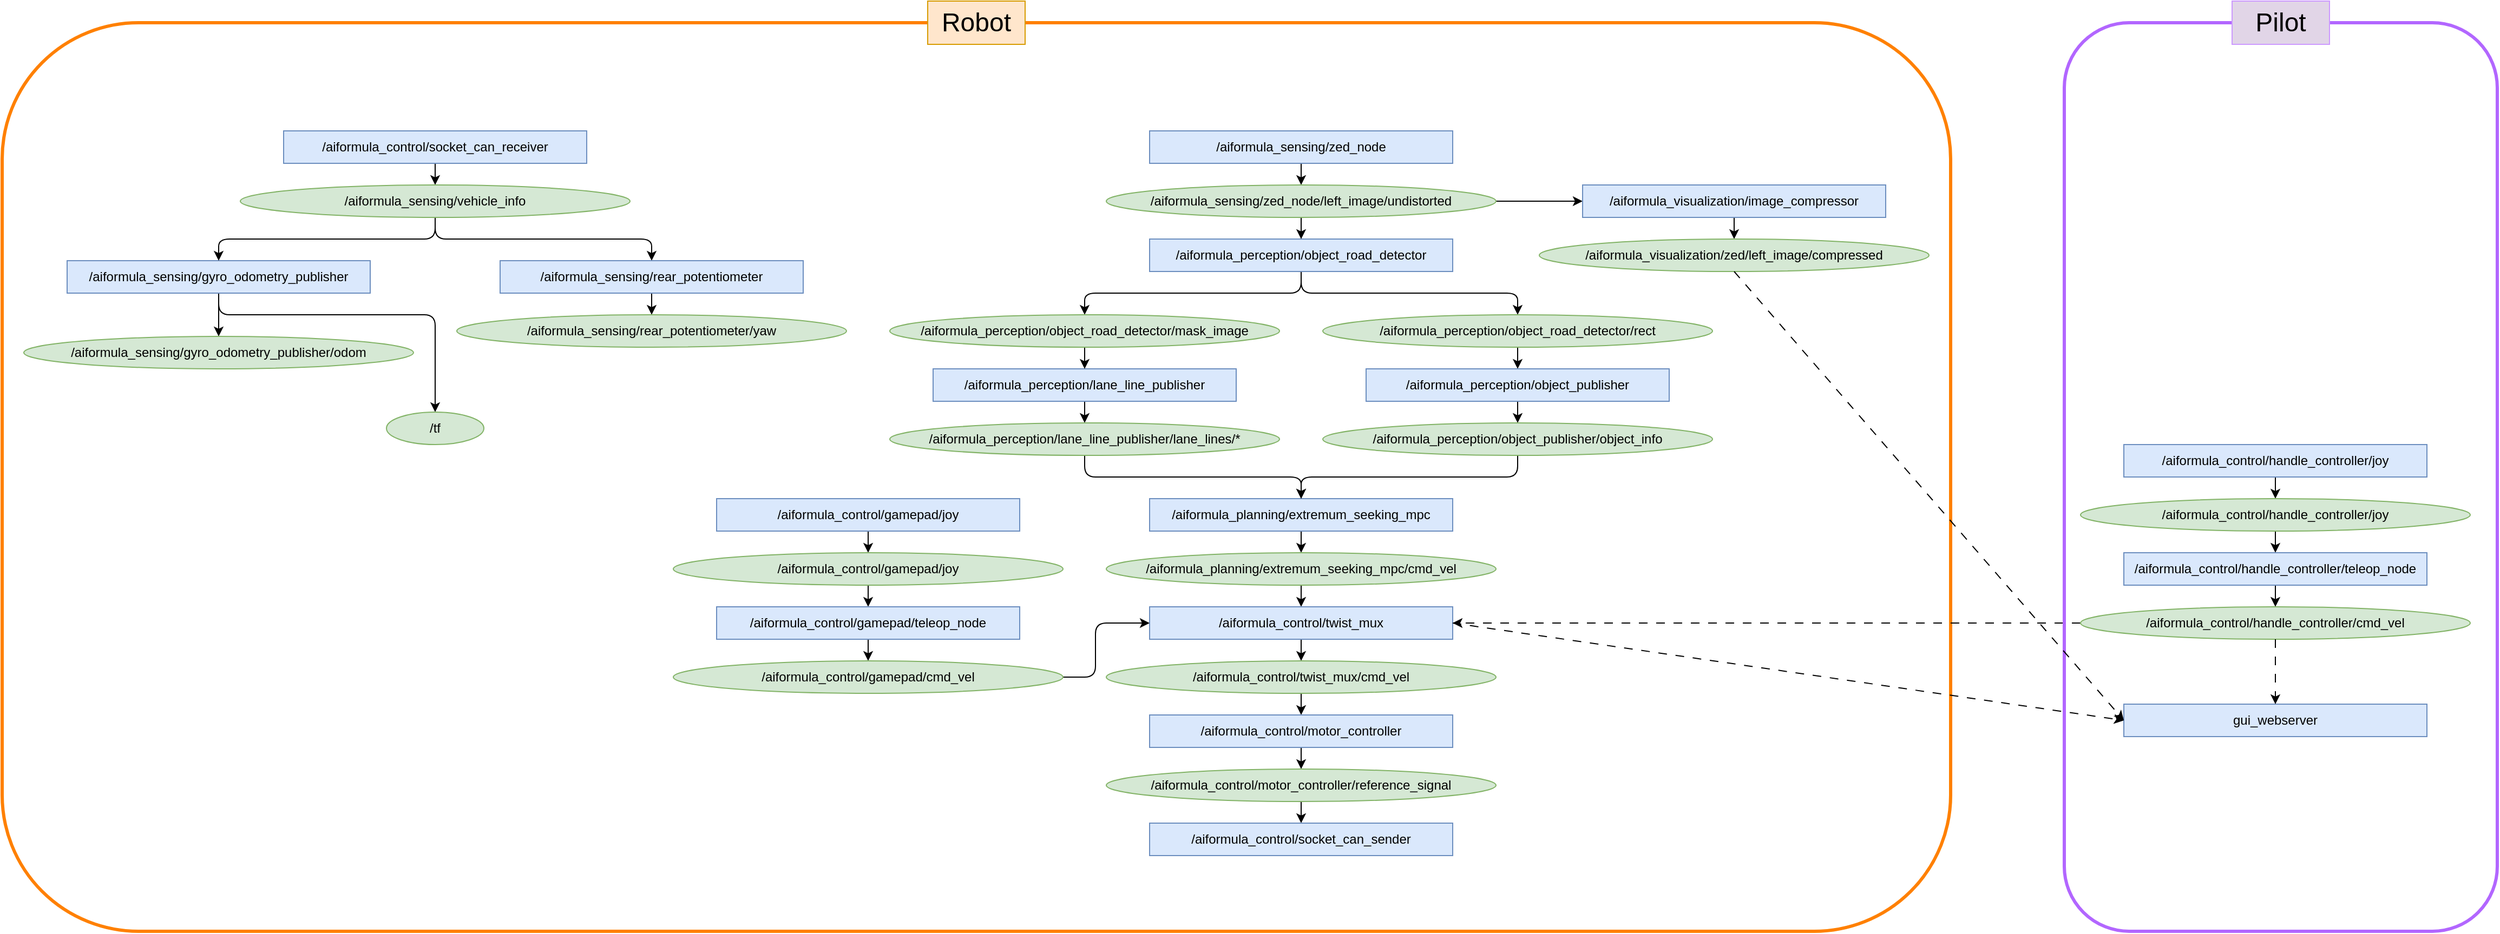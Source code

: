 <mxfile version="28.0.6">
  <diagram id="bequwu1IvHDEBme6J6zR" name="Page-1">
    <mxGraphModel dx="2602" dy="1336" grid="1" gridSize="10" guides="1" tooltips="1" connect="1" arrows="1" fold="1" page="1" pageScale="1" pageWidth="850" pageHeight="1100" math="0" shadow="0">
      <root>
        <mxCell id="0" />
        <mxCell id="1" parent="0" />
        <mxCell id="94" value="" style="rounded=1;whiteSpace=wrap;html=1;fillColor=none;strokeColor=#FF8000;strokeWidth=3;" parent="1" vertex="1">
          <mxGeometry y="80" width="1800" height="840" as="geometry" />
        </mxCell>
        <mxCell id="5" style="edgeStyle=none;html=1;entryX=0.5;entryY=0;entryDx=0;entryDy=0;exitX=0.5;exitY=1;exitDx=0;exitDy=0;" parent="1" source="2" target="4" edge="1">
          <mxGeometry relative="1" as="geometry">
            <mxPoint x="1203" y="240" as="targetPoint" />
          </mxGeometry>
        </mxCell>
        <mxCell id="2" value="/aiformula_sensing/zed_node" style="whiteSpace=wrap;html=1;fillColor=#dae8fc;strokeColor=#6c8ebf;" parent="1" vertex="1">
          <mxGeometry x="1060" y="180" width="280" height="30" as="geometry" />
        </mxCell>
        <mxCell id="30" style="edgeStyle=orthogonalEdgeStyle;html=1;exitX=0.5;exitY=1;exitDx=0;exitDy=0;entryX=0.5;entryY=0;entryDx=0;entryDy=0;" parent="1" source="3" target="7" edge="1">
          <mxGeometry relative="1" as="geometry">
            <mxPoint x="1410" y="315" as="targetPoint" />
          </mxGeometry>
        </mxCell>
        <mxCell id="34" style="edgeStyle=orthogonalEdgeStyle;html=1;exitX=0.5;exitY=1;exitDx=0;exitDy=0;entryX=0.5;entryY=0;entryDx=0;entryDy=0;" parent="1" source="3" target="8" edge="1">
          <mxGeometry relative="1" as="geometry" />
        </mxCell>
        <mxCell id="3" value="/aiformula_perception/object_road_detector" style="whiteSpace=wrap;html=1;fillColor=#dae8fc;strokeColor=#6c8ebf;" parent="1" vertex="1">
          <mxGeometry x="1060" y="280" width="280" height="30" as="geometry" />
        </mxCell>
        <mxCell id="14" style="edgeStyle=none;html=1;exitX=0.5;exitY=1;exitDx=0;exitDy=0;entryX=0.5;entryY=0;entryDx=0;entryDy=0;" parent="1" source="4" target="3" edge="1">
          <mxGeometry relative="1" as="geometry" />
        </mxCell>
        <mxCell id="89" style="edgeStyle=none;html=1;exitX=1;exitY=0.5;exitDx=0;exitDy=0;entryX=0;entryY=0.5;entryDx=0;entryDy=0;" parent="1" source="4" target="44" edge="1">
          <mxGeometry relative="1" as="geometry" />
        </mxCell>
        <mxCell id="4" value="/aiformula_sensing/zed_node/left_image/undistorted" style="ellipse;whiteSpace=wrap;html=1;fillColor=#d5e8d4;strokeColor=#82b366;" parent="1" vertex="1">
          <mxGeometry x="1020" y="230" width="360" height="30" as="geometry" />
        </mxCell>
        <mxCell id="17" style="edgeStyle=none;html=1;exitX=0.5;exitY=1;exitDx=0;exitDy=0;entryX=0.5;entryY=0;entryDx=0;entryDy=0;" parent="1" source="6" target="10" edge="1">
          <mxGeometry relative="1" as="geometry">
            <mxPoint x="1003.0" y="500" as="targetPoint" />
          </mxGeometry>
        </mxCell>
        <mxCell id="6" value="/aiformula_perception/lane_line_publisher" style="whiteSpace=wrap;html=1;fillColor=#dae8fc;strokeColor=#6c8ebf;" parent="1" vertex="1">
          <mxGeometry x="860" y="400" width="280" height="30" as="geometry" />
        </mxCell>
        <mxCell id="31" style="edgeStyle=none;html=1;exitX=0.5;exitY=1;exitDx=0;exitDy=0;entryX=0.5;entryY=0;entryDx=0;entryDy=0;" parent="1" source="7" target="27" edge="1">
          <mxGeometry relative="1" as="geometry" />
        </mxCell>
        <mxCell id="7" value="/aiformula_perception/object_road_detector/rect" style="ellipse;whiteSpace=wrap;html=1;fillColor=#d5e8d4;strokeColor=#82b366;" parent="1" vertex="1">
          <mxGeometry x="1220" y="350" width="360" height="30" as="geometry" />
        </mxCell>
        <mxCell id="16" style="edgeStyle=none;html=1;exitX=0.5;exitY=1;exitDx=0;exitDy=0;entryX=0.5;entryY=0;entryDx=0;entryDy=0;" parent="1" source="8" target="6" edge="1">
          <mxGeometry relative="1" as="geometry">
            <mxPoint x="1003" y="470" as="targetPoint" />
          </mxGeometry>
        </mxCell>
        <mxCell id="8" value="/aiformula_perception/object_road_detector/mask_image" style="ellipse;whiteSpace=wrap;html=1;fillColor=#d5e8d4;strokeColor=#82b366;" parent="1" vertex="1">
          <mxGeometry x="820" y="350" width="360" height="30" as="geometry" />
        </mxCell>
        <mxCell id="19" style="edgeStyle=none;html=1;exitX=0.5;exitY=1;exitDx=0;exitDy=0;entryX=0.5;entryY=0;entryDx=0;entryDy=0;" parent="1" source="9" target="11" edge="1">
          <mxGeometry relative="1" as="geometry">
            <mxPoint x="1203" y="670" as="targetPoint" />
            <mxPoint x="1203" y="650" as="sourcePoint" />
          </mxGeometry>
        </mxCell>
        <mxCell id="9" value="/aiformula_planning/extremum_seeking_mpc" style="whiteSpace=wrap;html=1;fillColor=#dae8fc;strokeColor=#6c8ebf;" parent="1" vertex="1">
          <mxGeometry x="1060" y="520" width="280" height="30" as="geometry" />
        </mxCell>
        <mxCell id="18" style="edgeStyle=orthogonalEdgeStyle;html=1;exitX=0.5;exitY=1;exitDx=0;exitDy=0;entryX=0.5;entryY=0;entryDx=0;entryDy=0;" parent="1" source="10" target="9" edge="1">
          <mxGeometry relative="1" as="geometry">
            <mxPoint x="1003" y="650" as="targetPoint" />
            <mxPoint x="1003.0" y="530" as="sourcePoint" />
          </mxGeometry>
        </mxCell>
        <mxCell id="10" value="/aiformula_perception/lane_line_publisher/lane_lines/*" style="ellipse;whiteSpace=wrap;html=1;fillColor=#d5e8d4;strokeColor=#82b366;" parent="1" vertex="1">
          <mxGeometry x="820" y="450" width="360" height="30" as="geometry" />
        </mxCell>
        <mxCell id="20" style="edgeStyle=none;html=1;exitX=0.5;exitY=1;exitDx=0;exitDy=0;entryX=0.5;entryY=0;entryDx=0;entryDy=0;" parent="1" source="11" target="12" edge="1">
          <mxGeometry relative="1" as="geometry">
            <mxPoint x="1203" y="730" as="targetPoint" />
            <mxPoint x="1203" y="700" as="sourcePoint" />
          </mxGeometry>
        </mxCell>
        <mxCell id="11" value="/aiformula_planning/extremum_seeking_mpc/cmd_vel" style="ellipse;whiteSpace=wrap;html=1;fillColor=#d5e8d4;strokeColor=#82b366;" parent="1" vertex="1">
          <mxGeometry x="1020" y="570" width="360" height="30" as="geometry" />
        </mxCell>
        <mxCell id="21" style="edgeStyle=none;html=1;exitX=0.5;exitY=1;exitDx=0;exitDy=0;entryX=0.5;entryY=0;entryDx=0;entryDy=0;" parent="1" source="12" target="13" edge="1">
          <mxGeometry relative="1" as="geometry">
            <mxPoint x="1203" y="780" as="targetPoint" />
          </mxGeometry>
        </mxCell>
        <mxCell id="12" value="/aiformula_control/twist_mux" style="whiteSpace=wrap;html=1;fillColor=#dae8fc;strokeColor=#6c8ebf;" parent="1" vertex="1">
          <mxGeometry x="1060" y="620" width="280" height="30" as="geometry" />
        </mxCell>
        <mxCell id="67" style="edgeStyle=none;html=1;exitX=0.5;exitY=1;exitDx=0;exitDy=0;entryX=0.5;entryY=0;entryDx=0;entryDy=0;" parent="1" source="13" target="61" edge="1">
          <mxGeometry relative="1" as="geometry" />
        </mxCell>
        <mxCell id="13" value="/aiformula_control/twist_mux/cmd_vel" style="ellipse;whiteSpace=wrap;html=1;fillColor=#d5e8d4;strokeColor=#82b366;" parent="1" vertex="1">
          <mxGeometry x="1020" y="670" width="360" height="30" as="geometry" />
        </mxCell>
        <mxCell id="33" style="edgeStyle=none;html=1;entryX=0.5;entryY=0;entryDx=0;entryDy=0;exitX=0.5;exitY=1;exitDx=0;exitDy=0;" parent="1" source="27" target="32" edge="1">
          <mxGeometry relative="1" as="geometry" />
        </mxCell>
        <mxCell id="27" value="/aiformula_perception/object_publisher" style="whiteSpace=wrap;html=1;fillColor=#dae8fc;strokeColor=#6c8ebf;" parent="1" vertex="1">
          <mxGeometry x="1260" y="400" width="280" height="30" as="geometry" />
        </mxCell>
        <mxCell id="35" style="edgeStyle=orthogonalEdgeStyle;html=1;exitX=0.5;exitY=1;exitDx=0;exitDy=0;entryX=0.5;entryY=0;entryDx=0;entryDy=0;" parent="1" source="32" target="9" edge="1">
          <mxGeometry relative="1" as="geometry" />
        </mxCell>
        <mxCell id="32" value="/aiformula_perception/object_publisher/object_info" style="ellipse;whiteSpace=wrap;html=1;fillColor=#d5e8d4;strokeColor=#82b366;" parent="1" vertex="1">
          <mxGeometry x="1220" y="450" width="360" height="30" as="geometry" />
        </mxCell>
        <mxCell id="38" style="edgeStyle=none;html=1;entryX=0.5;entryY=0;entryDx=0;entryDy=0;exitX=0.5;exitY=1;exitDx=0;exitDy=0;" parent="1" source="36" target="37" edge="1">
          <mxGeometry relative="1" as="geometry" />
        </mxCell>
        <mxCell id="36" value="/aiformula_control/gamepad/joy" style="whiteSpace=wrap;html=1;fillColor=#dae8fc;strokeColor=#6c8ebf;" parent="1" vertex="1">
          <mxGeometry x="660" y="520" width="280" height="30" as="geometry" />
        </mxCell>
        <mxCell id="42" style="edgeStyle=none;html=1;exitX=0.5;exitY=1;exitDx=0;exitDy=0;entryX=0.5;entryY=0;entryDx=0;entryDy=0;" parent="1" source="37" target="40" edge="1">
          <mxGeometry relative="1" as="geometry" />
        </mxCell>
        <mxCell id="37" value="&lt;span style=&quot;color: rgb(0, 0, 0);&quot;&gt;/aiformula_control/gamepad/joy&lt;/span&gt;" style="ellipse;whiteSpace=wrap;html=1;fillColor=#d5e8d4;strokeColor=#82b366;" parent="1" vertex="1">
          <mxGeometry x="620" y="570" width="360" height="30" as="geometry" />
        </mxCell>
        <mxCell id="39" style="edgeStyle=none;html=1;entryX=0.5;entryY=0;entryDx=0;entryDy=0;exitX=0.5;exitY=1;exitDx=0;exitDy=0;" parent="1" source="40" target="41" edge="1">
          <mxGeometry relative="1" as="geometry" />
        </mxCell>
        <mxCell id="40" value="/aiformula_control/gamepad/teleop_node" style="whiteSpace=wrap;html=1;fillColor=#dae8fc;strokeColor=#6c8ebf;" parent="1" vertex="1">
          <mxGeometry x="660" y="620" width="280" height="30" as="geometry" />
        </mxCell>
        <mxCell id="58" style="html=1;exitX=1;exitY=0.5;exitDx=0;exitDy=0;entryX=0;entryY=0.5;entryDx=0;entryDy=0;edgeStyle=orthogonalEdgeStyle;" parent="1" source="41" target="12" edge="1">
          <mxGeometry relative="1" as="geometry">
            <Array as="points">
              <mxPoint x="1010" y="685" />
              <mxPoint x="1010" y="635" />
            </Array>
          </mxGeometry>
        </mxCell>
        <mxCell id="41" value="&lt;span style=&quot;color: rgb(0, 0, 0);&quot;&gt;/aiformula_control/gamepad/cmd_vel&lt;/span&gt;" style="ellipse;whiteSpace=wrap;html=1;fillColor=#d5e8d4;strokeColor=#82b366;" parent="1" vertex="1">
          <mxGeometry x="620" y="670" width="360" height="30" as="geometry" />
        </mxCell>
        <mxCell id="43" style="edgeStyle=none;html=1;entryX=0.5;entryY=0;entryDx=0;entryDy=0;exitX=0.5;exitY=1;exitDx=0;exitDy=0;" parent="1" source="44" target="46" edge="1">
          <mxGeometry relative="1" as="geometry" />
        </mxCell>
        <mxCell id="44" value="/aiformula_visualization/image_compressor" style="whiteSpace=wrap;html=1;fillColor=#dae8fc;strokeColor=#6c8ebf;" parent="1" vertex="1">
          <mxGeometry x="1460" y="230" width="280" height="30" as="geometry" />
        </mxCell>
        <mxCell id="46" value="&lt;span style=&quot;color: rgb(0, 0, 0);&quot;&gt;/aiformula_&lt;span style=&quot;color: rgb(0, 0, 0);&quot;&gt;visualization&lt;/span&gt;/zed/left_image/compressed&lt;/span&gt;" style="ellipse;whiteSpace=wrap;html=1;fillColor=#d5e8d4;strokeColor=#82b366;" parent="1" vertex="1">
          <mxGeometry x="1420" y="280" width="360" height="30" as="geometry" />
        </mxCell>
        <mxCell id="51" style="edgeStyle=none;html=1;entryX=0.5;entryY=0;entryDx=0;entryDy=0;exitX=0.5;exitY=1;exitDx=0;exitDy=0;" parent="1" source="52" target="54" edge="1">
          <mxGeometry relative="1" as="geometry" />
        </mxCell>
        <mxCell id="52" value="/aiformula_control/handle_controller/joy" style="whiteSpace=wrap;html=1;fillColor=#dae8fc;strokeColor=#6c8ebf;" parent="1" vertex="1">
          <mxGeometry x="1960" y="470" width="280" height="30" as="geometry" />
        </mxCell>
        <mxCell id="53" style="edgeStyle=none;html=1;exitX=0.5;exitY=1;exitDx=0;exitDy=0;entryX=0.5;entryY=0;entryDx=0;entryDy=0;" parent="1" source="54" target="56" edge="1">
          <mxGeometry relative="1" as="geometry" />
        </mxCell>
        <mxCell id="54" value="&lt;span style=&quot;color: rgb(0, 0, 0);&quot;&gt;/aiformula_control/&lt;span style=&quot;color: rgb(0, 0, 0);&quot;&gt;handle_controller&lt;/span&gt;/joy&lt;/span&gt;" style="ellipse;whiteSpace=wrap;html=1;fillColor=#d5e8d4;strokeColor=#82b366;" parent="1" vertex="1">
          <mxGeometry x="1920" y="520" width="360" height="30" as="geometry" />
        </mxCell>
        <mxCell id="55" style="edgeStyle=none;html=1;entryX=0.5;entryY=0;entryDx=0;entryDy=0;exitX=0.5;exitY=1;exitDx=0;exitDy=0;" parent="1" source="56" target="57" edge="1">
          <mxGeometry relative="1" as="geometry" />
        </mxCell>
        <mxCell id="56" value="/aiformula_control/&lt;span style=&quot;color: rgb(0, 0, 0);&quot;&gt;handle_controller&lt;/span&gt;/teleop_node" style="whiteSpace=wrap;html=1;fillColor=#dae8fc;strokeColor=#6c8ebf;" parent="1" vertex="1">
          <mxGeometry x="1960" y="570" width="280" height="30" as="geometry" />
        </mxCell>
        <mxCell id="93" style="edgeStyle=none;html=1;exitX=0;exitY=0.5;exitDx=0;exitDy=0;entryX=1;entryY=0.5;entryDx=0;entryDy=0;dashed=1;dashPattern=8 8;" parent="1" source="57" target="12" edge="1">
          <mxGeometry relative="1" as="geometry" />
        </mxCell>
        <mxCell id="57" value="&lt;span style=&quot;color: rgb(0, 0, 0);&quot;&gt;/aiformula_control/&lt;span style=&quot;color: rgb(0, 0, 0);&quot;&gt;handle_controller&lt;/span&gt;/cmd_vel&lt;/span&gt;" style="ellipse;whiteSpace=wrap;html=1;fillColor=#d5e8d4;strokeColor=#82b366;" parent="1" vertex="1">
          <mxGeometry x="1920" y="620" width="360" height="30" as="geometry" />
        </mxCell>
        <mxCell id="60" style="edgeStyle=none;html=1;exitX=0.5;exitY=1;exitDx=0;exitDy=0;entryX=0.5;entryY=0;entryDx=0;entryDy=0;" parent="1" source="61" target="63" edge="1">
          <mxGeometry relative="1" as="geometry">
            <mxPoint x="1203" y="870" as="targetPoint" />
            <mxPoint x="1203" y="850" as="sourcePoint" />
          </mxGeometry>
        </mxCell>
        <mxCell id="61" value="/aiformula_control/motor_controller" style="whiteSpace=wrap;html=1;fillColor=#dae8fc;strokeColor=#6c8ebf;" parent="1" vertex="1">
          <mxGeometry x="1060" y="720" width="280" height="30" as="geometry" />
        </mxCell>
        <mxCell id="62" style="edgeStyle=none;html=1;exitX=0.5;exitY=1;exitDx=0;exitDy=0;entryX=0.5;entryY=0;entryDx=0;entryDy=0;" parent="1" source="63" target="65" edge="1">
          <mxGeometry relative="1" as="geometry">
            <mxPoint x="1203" y="930" as="targetPoint" />
            <mxPoint x="1203" y="900" as="sourcePoint" />
          </mxGeometry>
        </mxCell>
        <mxCell id="63" value="&lt;span style=&quot;color: rgb(0, 0, 0);&quot;&gt;/aiformula_control/motor_controller/reference_signal&lt;/span&gt;" style="ellipse;whiteSpace=wrap;html=1;fillColor=#d5e8d4;strokeColor=#82b366;" parent="1" vertex="1">
          <mxGeometry x="1020" y="770" width="360" height="30" as="geometry" />
        </mxCell>
        <mxCell id="65" value="/aiformula_control/socket_can_sender" style="whiteSpace=wrap;html=1;fillColor=#dae8fc;strokeColor=#6c8ebf;" parent="1" vertex="1">
          <mxGeometry x="1060" y="820" width="280" height="30" as="geometry" />
        </mxCell>
        <mxCell id="68" style="edgeStyle=none;html=1;entryX=0.5;entryY=0;entryDx=0;entryDy=0;exitX=0.5;exitY=1;exitDx=0;exitDy=0;" parent="1" source="69" target="72" edge="1">
          <mxGeometry relative="1" as="geometry">
            <mxPoint x="403" y="240" as="targetPoint" />
          </mxGeometry>
        </mxCell>
        <mxCell id="69" value="&lt;span style=&quot;color: rgb(0, 0, 0);&quot;&gt;/aiformula_control/socket_can_receiver&lt;/span&gt;" style="whiteSpace=wrap;html=1;fillColor=#dae8fc;strokeColor=#6c8ebf;" parent="1" vertex="1">
          <mxGeometry x="260" y="180" width="280" height="30" as="geometry" />
        </mxCell>
        <mxCell id="76" style="edgeStyle=none;html=1;exitX=0.5;exitY=1;exitDx=0;exitDy=0;entryX=0.5;entryY=0;entryDx=0;entryDy=0;" parent="1" source="70" target="75" edge="1">
          <mxGeometry relative="1" as="geometry" />
        </mxCell>
        <mxCell id="92" style="edgeStyle=orthogonalEdgeStyle;html=1;exitX=0.5;exitY=1;exitDx=0;exitDy=0;entryX=0.5;entryY=0;entryDx=0;entryDy=0;" parent="1" source="70" target="91" edge="1">
          <mxGeometry relative="1" as="geometry">
            <Array as="points">
              <mxPoint x="200" y="350" />
              <mxPoint x="400" y="350" />
            </Array>
          </mxGeometry>
        </mxCell>
        <mxCell id="70" value="/aiformula_sensing/gyro_odometry_publisher" style="whiteSpace=wrap;html=1;fillColor=#dae8fc;strokeColor=#6c8ebf;" parent="1" vertex="1">
          <mxGeometry x="60" y="300" width="280" height="30" as="geometry" />
        </mxCell>
        <mxCell id="71" style="edgeStyle=orthogonalEdgeStyle;html=1;exitX=0.5;exitY=1;exitDx=0;exitDy=0;entryX=0.5;entryY=0;entryDx=0;entryDy=0;" parent="1" source="72" target="70" edge="1">
          <mxGeometry relative="1" as="geometry" />
        </mxCell>
        <mxCell id="87" style="edgeStyle=orthogonalEdgeStyle;html=1;exitX=0.5;exitY=1;exitDx=0;exitDy=0;entryX=0.5;entryY=0;entryDx=0;entryDy=0;" parent="1" source="72" target="82" edge="1">
          <mxGeometry relative="1" as="geometry" />
        </mxCell>
        <mxCell id="72" value="/aiformula_sensing/vehicle_info" style="ellipse;whiteSpace=wrap;html=1;fillColor=#d5e8d4;strokeColor=#82b366;" parent="1" vertex="1">
          <mxGeometry x="220" y="230" width="360" height="30" as="geometry" />
        </mxCell>
        <mxCell id="75" value="/aiformula_sensing/gyro_odometry_publisher/odom" style="ellipse;whiteSpace=wrap;html=1;fillColor=#d5e8d4;strokeColor=#82b366;" parent="1" vertex="1">
          <mxGeometry x="20" y="370" width="360" height="30" as="geometry" />
        </mxCell>
        <mxCell id="81" style="edgeStyle=none;html=1;exitX=0.5;exitY=1;exitDx=0;exitDy=0;entryX=0.5;entryY=0;entryDx=0;entryDy=0;" parent="1" source="82" target="84" edge="1">
          <mxGeometry relative="1" as="geometry" />
        </mxCell>
        <mxCell id="82" value="/aiformula_sensing/rear_potentiometer" style="whiteSpace=wrap;html=1;fillColor=#dae8fc;strokeColor=#6c8ebf;" parent="1" vertex="1">
          <mxGeometry x="460" y="300" width="280" height="30" as="geometry" />
        </mxCell>
        <mxCell id="84" value="&lt;span style=&quot;color: rgb(0, 0, 0);&quot;&gt;/aiformula_sensing/rear_potentiometer/yaw&lt;/span&gt;" style="ellipse;whiteSpace=wrap;html=1;fillColor=#d5e8d4;strokeColor=#82b366;" parent="1" vertex="1">
          <mxGeometry x="420" y="350" width="360" height="30" as="geometry" />
        </mxCell>
        <mxCell id="90" value="gui_webserver" style="whiteSpace=wrap;html=1;fillColor=#dae8fc;strokeColor=#6c8ebf;" parent="1" vertex="1">
          <mxGeometry x="1960" y="710" width="280" height="30" as="geometry" />
        </mxCell>
        <mxCell id="91" value="/tf" style="ellipse;whiteSpace=wrap;html=1;fillColor=#d5e8d4;strokeColor=#82b366;" parent="1" vertex="1">
          <mxGeometry x="355" y="440" width="90" height="30" as="geometry" />
        </mxCell>
        <mxCell id="95" value="Robot" style="whiteSpace=wrap;html=1;fillColor=#ffe6cc;strokeColor=#d79b00;fontSize=24;" parent="1" vertex="1">
          <mxGeometry x="855" y="60" width="90" height="40" as="geometry" />
        </mxCell>
        <mxCell id="96" value="" style="rounded=1;whiteSpace=wrap;html=1;fillColor=none;strokeColor=#B266FF;strokeWidth=3;" parent="1" vertex="1">
          <mxGeometry x="1905" y="80" width="400" height="840" as="geometry" />
        </mxCell>
        <mxCell id="97" value="Pilot" style="whiteSpace=wrap;html=1;fillColor=#e1d5e7;strokeColor=#CC99FF;fontSize=24;" parent="1" vertex="1">
          <mxGeometry x="2060" y="60" width="90" height="40" as="geometry" />
        </mxCell>
        <mxCell id="VGO_Zu_jfWMZrjHVKtFE-97" style="edgeStyle=none;html=1;exitX=1;exitY=0.5;exitDx=0;exitDy=0;entryX=0;entryY=0.5;entryDx=0;entryDy=0;dashed=1;dashPattern=8 8;" edge="1" parent="1" source="12" target="90">
          <mxGeometry relative="1" as="geometry">
            <mxPoint x="2150" y="700" as="sourcePoint" />
            <mxPoint x="1570" y="700" as="targetPoint" />
          </mxGeometry>
        </mxCell>
        <mxCell id="VGO_Zu_jfWMZrjHVKtFE-98" style="edgeStyle=none;html=1;exitX=0.5;exitY=1;exitDx=0;exitDy=0;entryX=0.5;entryY=0;entryDx=0;entryDy=0;dashed=1;dashPattern=8 8;" edge="1" parent="1" source="57" target="90">
          <mxGeometry relative="1" as="geometry">
            <mxPoint x="2130" y="930" as="sourcePoint" />
            <mxPoint x="1550" y="930" as="targetPoint" />
          </mxGeometry>
        </mxCell>
        <mxCell id="VGO_Zu_jfWMZrjHVKtFE-99" style="edgeStyle=none;html=1;exitX=0.5;exitY=1;exitDx=0;exitDy=0;dashed=1;dashPattern=8 8;entryX=0;entryY=0.5;entryDx=0;entryDy=0;" edge="1" parent="1" source="46" target="90">
          <mxGeometry relative="1" as="geometry">
            <mxPoint x="1690" y="330" as="targetPoint" />
          </mxGeometry>
        </mxCell>
      </root>
    </mxGraphModel>
  </diagram>
</mxfile>
